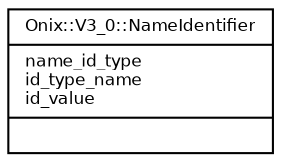 digraph G {
  fontname = "Bitstream Vera Sans"
  fontsize = 8

  node [
    fontname = "Bitstream Vera Sans"
    fontsize = 8
    shape = "record"
  ]

  edge [
    fontname = "Bitstream Vera Sans"
    fontsize = 8
  ]

  NameIdentifier [
    label = "{Onix::V3_0::NameIdentifier\l|name_id_type\lid_type_name\lid_value\l|\l}"
  ]




}

